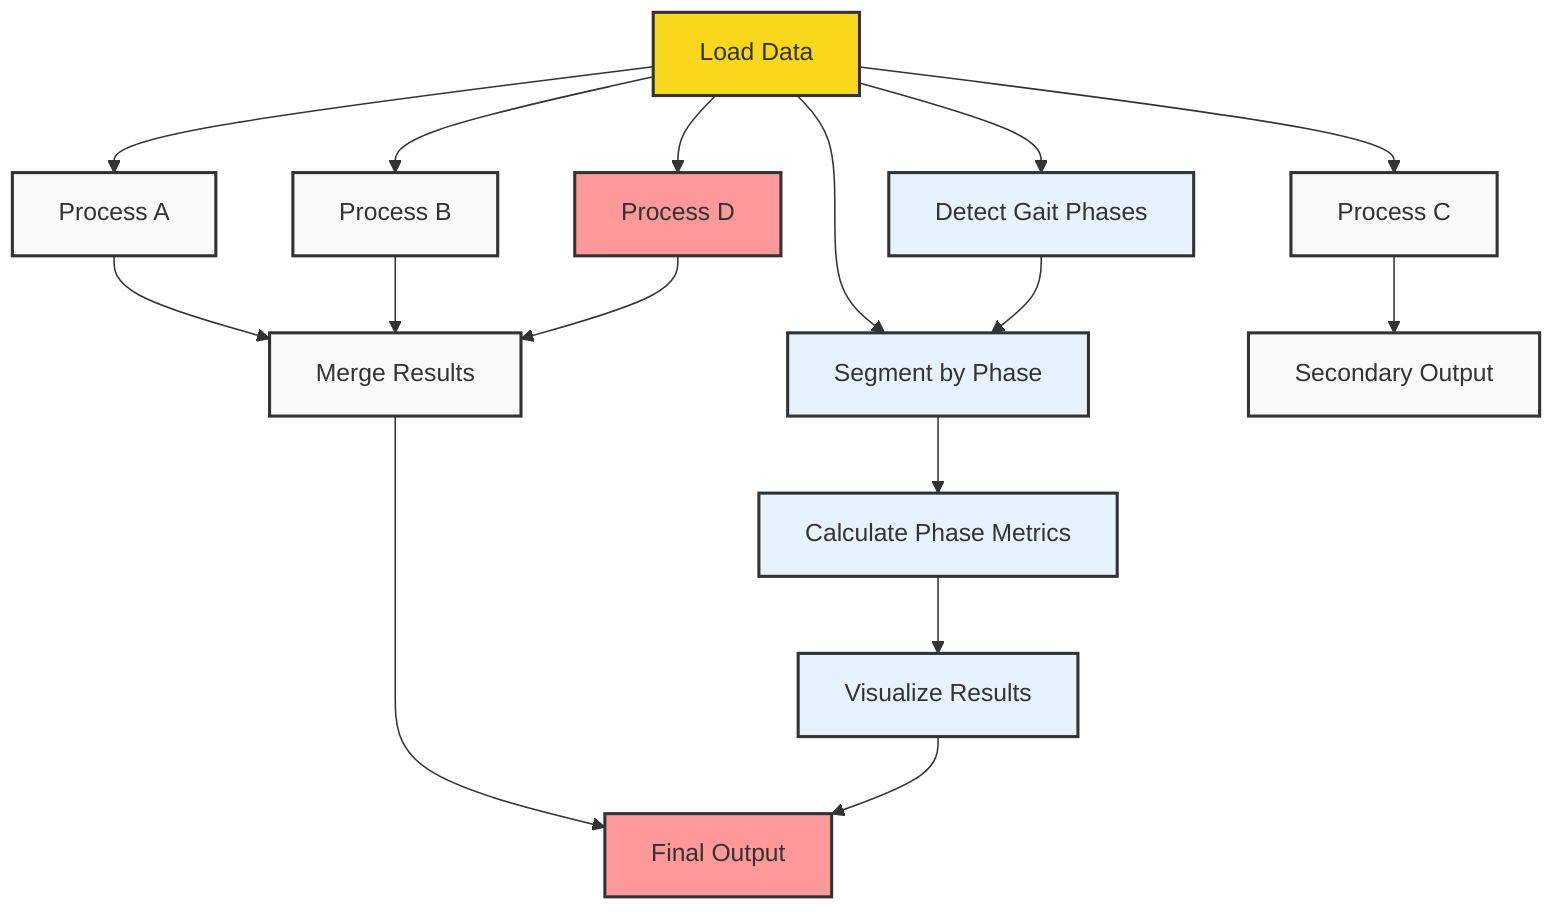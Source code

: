 graph TD
    Load[Load Data] --> A[Process A]
    Load --> B[Process B]
    Load --> C[Process C]
    Load --> D[Process D]
    Load --> GaitPhase[Detect Gait Phases]
    Load --> Segment[Segment by Phase]
    
    GaitPhase --> Segment
    Segment --> Calculate[Calculate Phase Metrics]
    Calculate --> Visualize[Visualize Results]
    
    A --> Merge[Merge Results]
    B --> Merge
    C --> SecondaryOutput[Secondary Output]
    D --> Merge
    
    Merge --> FinalOutput[Final Output]
    Visualize --> FinalOutput

    style Load fill:#f9d71c,stroke:#333,stroke-width:2px
    style A fill:#f9f9f9,stroke:#333,stroke-width:2px
    style B fill:#f9f9f9,stroke:#333,stroke-width:2px
    style C fill:#f9f9f9,stroke:#333,stroke-width:2px
    style D fill:#ff9999,stroke:#333,stroke-width:2px
    style GaitPhase fill:#e6f3ff,stroke:#333,stroke-width:2px
    style Segment fill:#e6f3ff,stroke:#333,stroke-width:2px
    style Calculate fill:#e6f3ff,stroke:#333,stroke-width:2px
    style Visualize fill:#e6f3ff,stroke:#333,stroke-width:2px
    style Merge fill:#f9f9f9,stroke:#333,stroke-width:2px
    style SecondaryOutput fill:#f9f9f9,stroke:#333,stroke-width:2px
    style FinalOutput fill:#ff9999,stroke:#333,stroke-width:2px